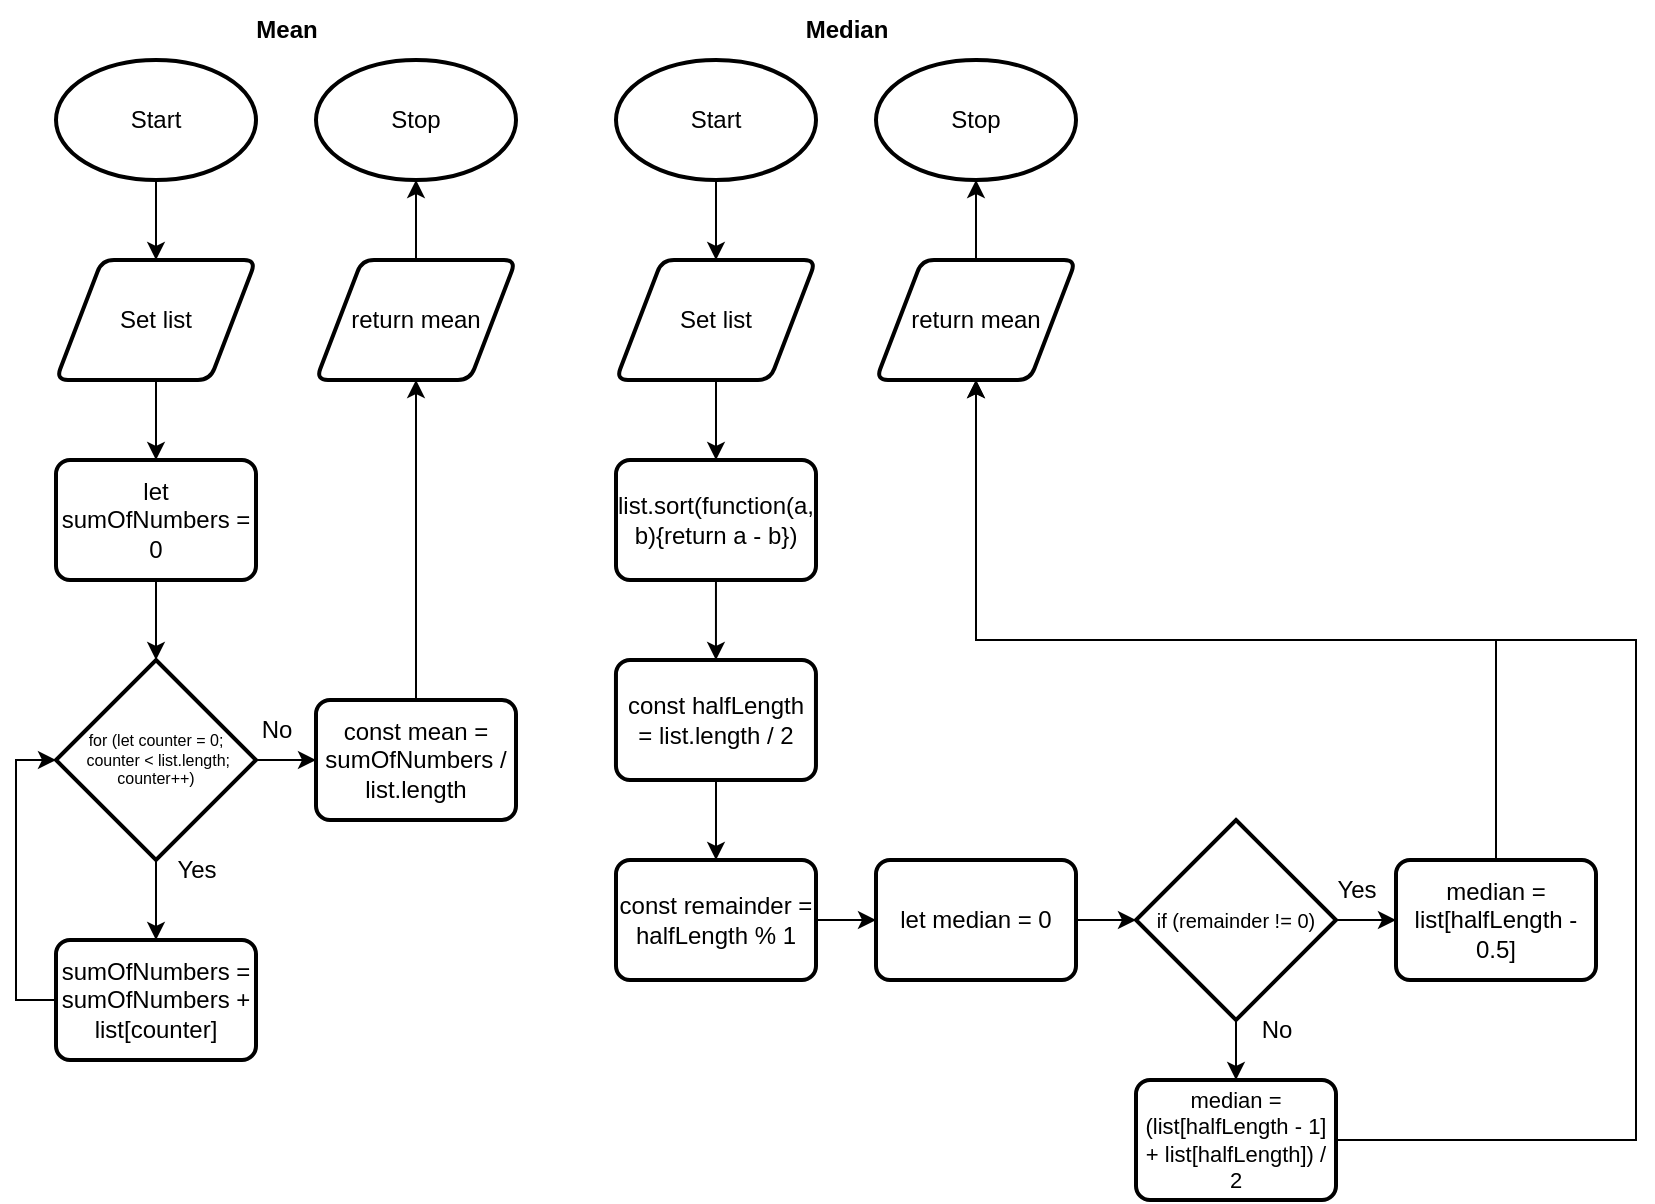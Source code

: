 <mxfile>
    <diagram id="5gMrNbhCcvMap2-kCo8e" name="Page-1">
        <mxGraphModel dx="606" dy="478" grid="1" gridSize="10" guides="1" tooltips="1" connect="1" arrows="1" fold="1" page="1" pageScale="1" pageWidth="827" pageHeight="1169" math="0" shadow="0">
            <root>
                <mxCell id="0"/>
                <mxCell id="1" parent="0"/>
                <mxCell id="27" style="edgeStyle=none;html=1;entryX=0.5;entryY=0;entryDx=0;entryDy=0;" parent="1" source="2" edge="1">
                    <mxGeometry relative="1" as="geometry">
                        <mxPoint x="270" y="190" as="targetPoint"/>
                    </mxGeometry>
                </mxCell>
                <mxCell id="2" value="Start" style="strokeWidth=2;html=1;shape=mxgraph.flowchart.start_1;whiteSpace=wrap;" parent="1" vertex="1">
                    <mxGeometry x="220" y="90" width="100" height="60" as="geometry"/>
                </mxCell>
                <mxCell id="3" value="Stop" style="strokeWidth=2;html=1;shape=mxgraph.flowchart.start_1;whiteSpace=wrap;" parent="1" vertex="1">
                    <mxGeometry x="350" y="90" width="100" height="60" as="geometry"/>
                </mxCell>
                <mxCell id="16" style="edgeStyle=none;html=1;entryX=0.5;entryY=1;entryDx=0;entryDy=0;entryPerimeter=0;" parent="1" source="15" target="3" edge="1">
                    <mxGeometry relative="1" as="geometry"/>
                </mxCell>
                <mxCell id="15" value="return mean" style="shape=parallelogram;html=1;strokeWidth=2;perimeter=parallelogramPerimeter;whiteSpace=wrap;rounded=1;arcSize=12;size=0.23;" parent="1" vertex="1">
                    <mxGeometry x="350" y="190" width="100" height="60" as="geometry"/>
                </mxCell>
                <mxCell id="33" style="edgeStyle=none;html=1;entryX=0.5;entryY=0;entryDx=0;entryDy=0;fontSize=12;" parent="1" edge="1">
                    <mxGeometry relative="1" as="geometry">
                        <mxPoint x="270" y="250" as="sourcePoint"/>
                        <mxPoint x="270" y="290" as="targetPoint"/>
                    </mxGeometry>
                </mxCell>
                <mxCell id="55" value="Set list" style="shape=parallelogram;html=1;strokeWidth=2;perimeter=parallelogramPerimeter;whiteSpace=wrap;rounded=1;arcSize=12;size=0.23;" parent="1" vertex="1">
                    <mxGeometry x="220" y="190" width="100" height="60" as="geometry"/>
                </mxCell>
                <mxCell id="58" style="edgeStyle=none;html=1;entryX=0.5;entryY=0;entryDx=0;entryDy=0;" parent="1" edge="1">
                    <mxGeometry relative="1" as="geometry">
                        <mxPoint x="270" y="390" as="targetPoint"/>
                        <mxPoint x="270" y="350" as="sourcePoint"/>
                    </mxGeometry>
                </mxCell>
                <mxCell id="62" style="edgeStyle=none;html=1;entryX=0.5;entryY=1;entryDx=0;entryDy=0;exitX=0.5;exitY=0;exitDx=0;exitDy=0;" parent="1" source="67" target="15" edge="1">
                    <mxGeometry relative="1" as="geometry">
                        <mxPoint x="400" y="390" as="sourcePoint"/>
                    </mxGeometry>
                </mxCell>
                <mxCell id="63" value="Mean" style="text;html=1;align=center;verticalAlign=middle;resizable=0;points=[];autosize=1;strokeColor=none;fillColor=none;fontStyle=1" vertex="1" parent="1">
                    <mxGeometry x="310" y="60" width="50" height="30" as="geometry"/>
                </mxCell>
                <mxCell id="64" value="let sumOfNumbers = 0" style="rounded=1;whiteSpace=wrap;html=1;absoluteArcSize=1;arcSize=14;strokeWidth=2;" vertex="1" parent="1">
                    <mxGeometry x="220" y="290" width="100" height="60" as="geometry"/>
                </mxCell>
                <mxCell id="69" style="edgeStyle=none;html=1;entryX=0.5;entryY=0;entryDx=0;entryDy=0;fontSize=8;" edge="1" parent="1" source="65" target="66">
                    <mxGeometry relative="1" as="geometry"/>
                </mxCell>
                <mxCell id="70" style="edgeStyle=none;html=1;fontSize=8;" edge="1" parent="1" source="65" target="67">
                    <mxGeometry relative="1" as="geometry"/>
                </mxCell>
                <mxCell id="65" value="for (let counter = 0;&lt;br style=&quot;font-size: 8px;&quot;&gt;&amp;nbsp;counter &amp;lt; list.length; counter++)" style="strokeWidth=2;html=1;shape=mxgraph.flowchart.decision;whiteSpace=wrap;fontSize=8;" vertex="1" parent="1">
                    <mxGeometry x="220" y="390" width="100" height="100" as="geometry"/>
                </mxCell>
                <mxCell id="71" style="edgeStyle=orthogonalEdgeStyle;html=1;entryX=0;entryY=0.5;entryDx=0;entryDy=0;entryPerimeter=0;fontSize=8;rounded=0;" edge="1" parent="1" source="66" target="65">
                    <mxGeometry relative="1" as="geometry">
                        <Array as="points">
                            <mxPoint x="200" y="560"/>
                            <mxPoint x="200" y="440"/>
                        </Array>
                    </mxGeometry>
                </mxCell>
                <mxCell id="66" value="sumOfNumbers = sumOfNumbers + list[counter]" style="rounded=1;whiteSpace=wrap;html=1;absoluteArcSize=1;arcSize=14;strokeWidth=2;" vertex="1" parent="1">
                    <mxGeometry x="220" y="530" width="100" height="60" as="geometry"/>
                </mxCell>
                <mxCell id="67" value="const mean = sumOfNumbers / list.length" style="rounded=1;whiteSpace=wrap;html=1;absoluteArcSize=1;arcSize=14;strokeWidth=2;" vertex="1" parent="1">
                    <mxGeometry x="350" y="410" width="100" height="60" as="geometry"/>
                </mxCell>
                <mxCell id="72" value="Yes" style="text;html=1;align=center;verticalAlign=middle;resizable=0;points=[];autosize=1;strokeColor=none;fillColor=none;fontSize=12;" vertex="1" parent="1">
                    <mxGeometry x="270" y="480" width="40" height="30" as="geometry"/>
                </mxCell>
                <mxCell id="73" value="No" style="text;html=1;align=center;verticalAlign=middle;resizable=0;points=[];autosize=1;strokeColor=none;fillColor=none;fontSize=12;" vertex="1" parent="1">
                    <mxGeometry x="310" y="410" width="40" height="30" as="geometry"/>
                </mxCell>
                <mxCell id="74" style="edgeStyle=none;html=1;entryX=0.5;entryY=0;entryDx=0;entryDy=0;" edge="1" parent="1" source="75">
                    <mxGeometry relative="1" as="geometry">
                        <mxPoint x="550" y="190.0" as="targetPoint"/>
                    </mxGeometry>
                </mxCell>
                <mxCell id="75" value="Start" style="strokeWidth=2;html=1;shape=mxgraph.flowchart.start_1;whiteSpace=wrap;" vertex="1" parent="1">
                    <mxGeometry x="500" y="90" width="100" height="60" as="geometry"/>
                </mxCell>
                <mxCell id="76" value="Stop" style="strokeWidth=2;html=1;shape=mxgraph.flowchart.start_1;whiteSpace=wrap;" vertex="1" parent="1">
                    <mxGeometry x="630" y="90" width="100" height="60" as="geometry"/>
                </mxCell>
                <mxCell id="77" style="edgeStyle=none;html=1;entryX=0.5;entryY=1;entryDx=0;entryDy=0;entryPerimeter=0;" edge="1" parent="1" source="78" target="76">
                    <mxGeometry relative="1" as="geometry"/>
                </mxCell>
                <mxCell id="78" value="return mean" style="shape=parallelogram;html=1;strokeWidth=2;perimeter=parallelogramPerimeter;whiteSpace=wrap;rounded=1;arcSize=12;size=0.23;" vertex="1" parent="1">
                    <mxGeometry x="630" y="190" width="100" height="60" as="geometry"/>
                </mxCell>
                <mxCell id="79" style="edgeStyle=none;html=1;entryX=0.5;entryY=0;entryDx=0;entryDy=0;fontSize=12;" edge="1" parent="1">
                    <mxGeometry relative="1" as="geometry">
                        <mxPoint x="550" y="250" as="sourcePoint"/>
                        <mxPoint x="550" y="290" as="targetPoint"/>
                    </mxGeometry>
                </mxCell>
                <mxCell id="80" value="Set list" style="shape=parallelogram;html=1;strokeWidth=2;perimeter=parallelogramPerimeter;whiteSpace=wrap;rounded=1;arcSize=12;size=0.23;" vertex="1" parent="1">
                    <mxGeometry x="500" y="190" width="100" height="60" as="geometry"/>
                </mxCell>
                <mxCell id="83" value="Median" style="text;html=1;align=center;verticalAlign=middle;resizable=0;points=[];autosize=1;strokeColor=none;fillColor=none;fontStyle=1" vertex="1" parent="1">
                    <mxGeometry x="585" y="60" width="60" height="30" as="geometry"/>
                </mxCell>
                <mxCell id="96" style="edgeStyle=orthogonalEdgeStyle;rounded=0;html=1;entryX=0.5;entryY=0;entryDx=0;entryDy=0;fontSize=12;" edge="1" parent="1" source="84" target="93">
                    <mxGeometry relative="1" as="geometry"/>
                </mxCell>
                <mxCell id="84" value="list.sort(function(a, b){return a - b})" style="rounded=1;whiteSpace=wrap;html=1;absoluteArcSize=1;arcSize=14;strokeWidth=2;" vertex="1" parent="1">
                    <mxGeometry x="500" y="290" width="100" height="60" as="geometry"/>
                </mxCell>
                <mxCell id="85" style="edgeStyle=none;html=1;entryX=0.5;entryY=0;entryDx=0;entryDy=0;fontSize=8;" edge="1" parent="1" source="87" target="89">
                    <mxGeometry relative="1" as="geometry"/>
                </mxCell>
                <mxCell id="86" style="edgeStyle=none;html=1;fontSize=8;" edge="1" parent="1" source="87" target="90">
                    <mxGeometry relative="1" as="geometry"/>
                </mxCell>
                <mxCell id="87" value="if (remainder != 0)" style="strokeWidth=2;html=1;shape=mxgraph.flowchart.decision;whiteSpace=wrap;fontSize=10;" vertex="1" parent="1">
                    <mxGeometry x="760" y="470" width="100" height="100" as="geometry"/>
                </mxCell>
                <mxCell id="105" style="edgeStyle=orthogonalEdgeStyle;rounded=0;html=1;entryX=0.5;entryY=1;entryDx=0;entryDy=0;fontSize=11;endArrow=classic;endFill=1;" edge="1" parent="1" source="89" target="78">
                    <mxGeometry relative="1" as="geometry">
                        <Array as="points">
                            <mxPoint x="1010" y="630"/>
                            <mxPoint x="1010" y="380"/>
                            <mxPoint x="680" y="380"/>
                        </Array>
                    </mxGeometry>
                </mxCell>
                <mxCell id="89" value="median = (list[halfLength - 1] + list[halfLength]) / 2" style="rounded=1;whiteSpace=wrap;html=1;absoluteArcSize=1;arcSize=14;strokeWidth=2;fontSize=11;" vertex="1" parent="1">
                    <mxGeometry x="760" y="600" width="100" height="60" as="geometry"/>
                </mxCell>
                <mxCell id="104" style="edgeStyle=orthogonalEdgeStyle;rounded=0;html=1;entryX=0.5;entryY=1;entryDx=0;entryDy=0;fontSize=11;endArrow=classic;endFill=1;" edge="1" parent="1" source="90" target="78">
                    <mxGeometry relative="1" as="geometry">
                        <Array as="points">
                            <mxPoint x="940" y="380"/>
                            <mxPoint x="680" y="380"/>
                        </Array>
                    </mxGeometry>
                </mxCell>
                <mxCell id="90" value="median = list[halfLength - 0.5]" style="rounded=1;whiteSpace=wrap;html=1;absoluteArcSize=1;arcSize=14;strokeWidth=2;" vertex="1" parent="1">
                    <mxGeometry x="890" y="490" width="100" height="60" as="geometry"/>
                </mxCell>
                <mxCell id="91" value="Yes" style="text;html=1;align=center;verticalAlign=middle;resizable=0;points=[];autosize=1;strokeColor=none;fillColor=none;fontSize=12;" vertex="1" parent="1">
                    <mxGeometry x="850" y="490" width="40" height="30" as="geometry"/>
                </mxCell>
                <mxCell id="92" value="No" style="text;html=1;align=center;verticalAlign=middle;resizable=0;points=[];autosize=1;strokeColor=none;fillColor=none;fontSize=12;" vertex="1" parent="1">
                    <mxGeometry x="810" y="560" width="40" height="30" as="geometry"/>
                </mxCell>
                <mxCell id="97" style="edgeStyle=orthogonalEdgeStyle;rounded=0;html=1;fontSize=12;entryX=0.5;entryY=0;entryDx=0;entryDy=0;" edge="1" parent="1" source="93" target="94">
                    <mxGeometry relative="1" as="geometry">
                        <mxPoint x="549.98" y="480" as="targetPoint"/>
                    </mxGeometry>
                </mxCell>
                <mxCell id="93" value="const halfLength = list.length / 2" style="rounded=1;whiteSpace=wrap;html=1;absoluteArcSize=1;arcSize=14;strokeWidth=2;" vertex="1" parent="1">
                    <mxGeometry x="499.98" y="390" width="100" height="60" as="geometry"/>
                </mxCell>
                <mxCell id="102" style="edgeStyle=orthogonalEdgeStyle;rounded=0;html=1;entryX=0;entryY=0.5;entryDx=0;entryDy=0;fontSize=11;endArrow=classic;endFill=1;" edge="1" parent="1" source="94" target="95">
                    <mxGeometry relative="1" as="geometry"/>
                </mxCell>
                <mxCell id="94" value="const remainder = halfLength % 1" style="rounded=1;whiteSpace=wrap;html=1;absoluteArcSize=1;arcSize=14;strokeWidth=2;" vertex="1" parent="1">
                    <mxGeometry x="500" y="490" width="100" height="60" as="geometry"/>
                </mxCell>
                <mxCell id="103" style="edgeStyle=orthogonalEdgeStyle;rounded=0;html=1;entryX=0;entryY=0.5;entryDx=0;entryDy=0;entryPerimeter=0;fontSize=11;endArrow=classic;endFill=1;" edge="1" parent="1" source="95" target="87">
                    <mxGeometry relative="1" as="geometry"/>
                </mxCell>
                <mxCell id="95" value="let median = 0" style="rounded=1;whiteSpace=wrap;html=1;absoluteArcSize=1;arcSize=14;strokeWidth=2;" vertex="1" parent="1">
                    <mxGeometry x="630" y="490" width="100" height="60" as="geometry"/>
                </mxCell>
            </root>
        </mxGraphModel>
    </diagram>
</mxfile>